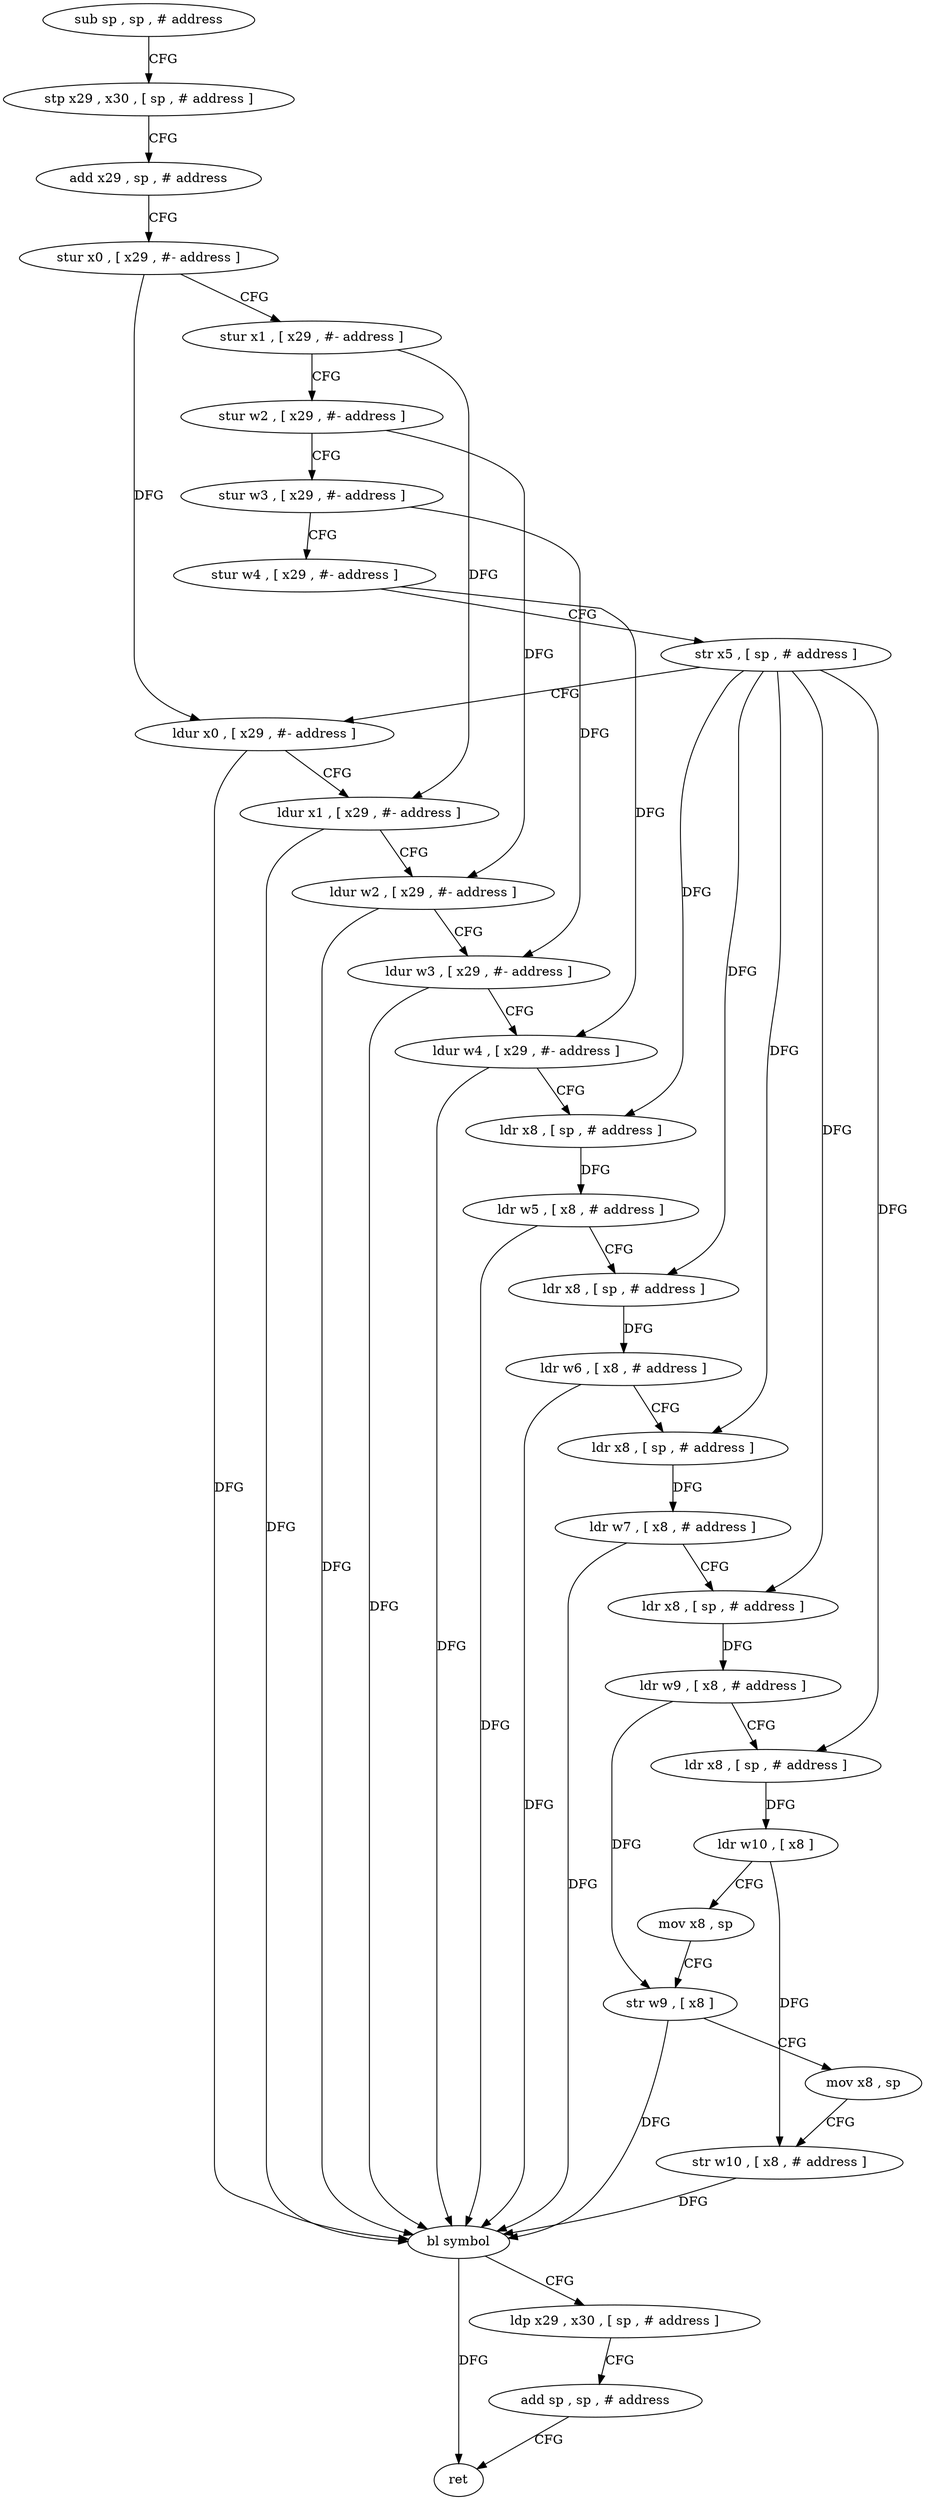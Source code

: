 digraph "func" {
"4387692" [label = "sub sp , sp , # address" ]
"4387696" [label = "stp x29 , x30 , [ sp , # address ]" ]
"4387700" [label = "add x29 , sp , # address" ]
"4387704" [label = "stur x0 , [ x29 , #- address ]" ]
"4387708" [label = "stur x1 , [ x29 , #- address ]" ]
"4387712" [label = "stur w2 , [ x29 , #- address ]" ]
"4387716" [label = "stur w3 , [ x29 , #- address ]" ]
"4387720" [label = "stur w4 , [ x29 , #- address ]" ]
"4387724" [label = "str x5 , [ sp , # address ]" ]
"4387728" [label = "ldur x0 , [ x29 , #- address ]" ]
"4387732" [label = "ldur x1 , [ x29 , #- address ]" ]
"4387736" [label = "ldur w2 , [ x29 , #- address ]" ]
"4387740" [label = "ldur w3 , [ x29 , #- address ]" ]
"4387744" [label = "ldur w4 , [ x29 , #- address ]" ]
"4387748" [label = "ldr x8 , [ sp , # address ]" ]
"4387752" [label = "ldr w5 , [ x8 , # address ]" ]
"4387756" [label = "ldr x8 , [ sp , # address ]" ]
"4387760" [label = "ldr w6 , [ x8 , # address ]" ]
"4387764" [label = "ldr x8 , [ sp , # address ]" ]
"4387768" [label = "ldr w7 , [ x8 , # address ]" ]
"4387772" [label = "ldr x8 , [ sp , # address ]" ]
"4387776" [label = "ldr w9 , [ x8 , # address ]" ]
"4387780" [label = "ldr x8 , [ sp , # address ]" ]
"4387784" [label = "ldr w10 , [ x8 ]" ]
"4387788" [label = "mov x8 , sp" ]
"4387792" [label = "str w9 , [ x8 ]" ]
"4387796" [label = "mov x8 , sp" ]
"4387800" [label = "str w10 , [ x8 , # address ]" ]
"4387804" [label = "bl symbol" ]
"4387808" [label = "ldp x29 , x30 , [ sp , # address ]" ]
"4387812" [label = "add sp , sp , # address" ]
"4387816" [label = "ret" ]
"4387692" -> "4387696" [ label = "CFG" ]
"4387696" -> "4387700" [ label = "CFG" ]
"4387700" -> "4387704" [ label = "CFG" ]
"4387704" -> "4387708" [ label = "CFG" ]
"4387704" -> "4387728" [ label = "DFG" ]
"4387708" -> "4387712" [ label = "CFG" ]
"4387708" -> "4387732" [ label = "DFG" ]
"4387712" -> "4387716" [ label = "CFG" ]
"4387712" -> "4387736" [ label = "DFG" ]
"4387716" -> "4387720" [ label = "CFG" ]
"4387716" -> "4387740" [ label = "DFG" ]
"4387720" -> "4387724" [ label = "CFG" ]
"4387720" -> "4387744" [ label = "DFG" ]
"4387724" -> "4387728" [ label = "CFG" ]
"4387724" -> "4387748" [ label = "DFG" ]
"4387724" -> "4387756" [ label = "DFG" ]
"4387724" -> "4387764" [ label = "DFG" ]
"4387724" -> "4387772" [ label = "DFG" ]
"4387724" -> "4387780" [ label = "DFG" ]
"4387728" -> "4387732" [ label = "CFG" ]
"4387728" -> "4387804" [ label = "DFG" ]
"4387732" -> "4387736" [ label = "CFG" ]
"4387732" -> "4387804" [ label = "DFG" ]
"4387736" -> "4387740" [ label = "CFG" ]
"4387736" -> "4387804" [ label = "DFG" ]
"4387740" -> "4387744" [ label = "CFG" ]
"4387740" -> "4387804" [ label = "DFG" ]
"4387744" -> "4387748" [ label = "CFG" ]
"4387744" -> "4387804" [ label = "DFG" ]
"4387748" -> "4387752" [ label = "DFG" ]
"4387752" -> "4387756" [ label = "CFG" ]
"4387752" -> "4387804" [ label = "DFG" ]
"4387756" -> "4387760" [ label = "DFG" ]
"4387760" -> "4387764" [ label = "CFG" ]
"4387760" -> "4387804" [ label = "DFG" ]
"4387764" -> "4387768" [ label = "DFG" ]
"4387768" -> "4387772" [ label = "CFG" ]
"4387768" -> "4387804" [ label = "DFG" ]
"4387772" -> "4387776" [ label = "DFG" ]
"4387776" -> "4387780" [ label = "CFG" ]
"4387776" -> "4387792" [ label = "DFG" ]
"4387780" -> "4387784" [ label = "DFG" ]
"4387784" -> "4387788" [ label = "CFG" ]
"4387784" -> "4387800" [ label = "DFG" ]
"4387788" -> "4387792" [ label = "CFG" ]
"4387792" -> "4387796" [ label = "CFG" ]
"4387792" -> "4387804" [ label = "DFG" ]
"4387796" -> "4387800" [ label = "CFG" ]
"4387800" -> "4387804" [ label = "DFG" ]
"4387804" -> "4387808" [ label = "CFG" ]
"4387804" -> "4387816" [ label = "DFG" ]
"4387808" -> "4387812" [ label = "CFG" ]
"4387812" -> "4387816" [ label = "CFG" ]
}
